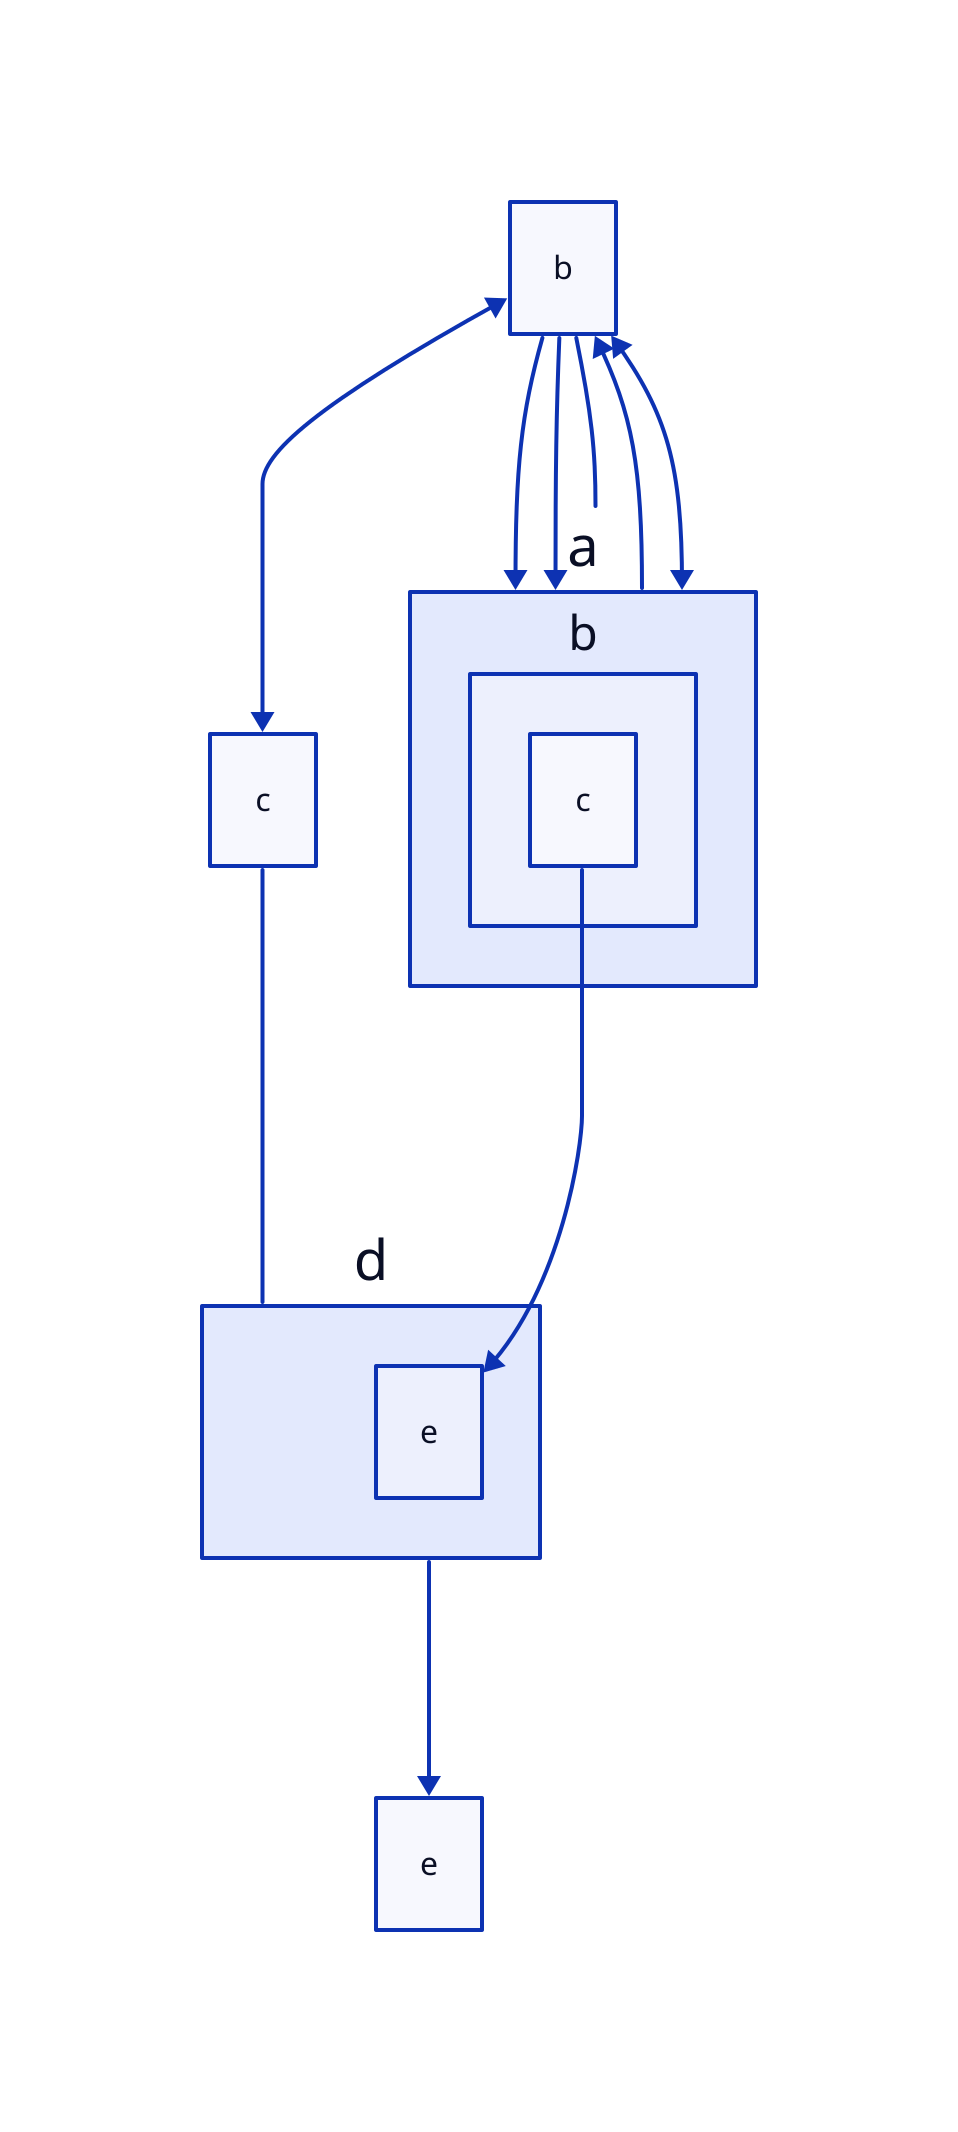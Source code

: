 a <- b <-> c -- d -> e
# <- variable
# ^ operator
#    ^ variable
#      ^ operator
#          ^ variable
#            ^ operator
#               ^ variable
#                 ^ operator
#                    ^ variable

a ----- b
# ^ operator

a ----> b
# ^ operator

a <---- b
# ^ operator

a <---> b
# ^ operator

a.b.c --> d.e
# <- string.special
# ^ string.special
#   ^ variable
#     ^ operator
#         ^ string.special
#           ^ variable



